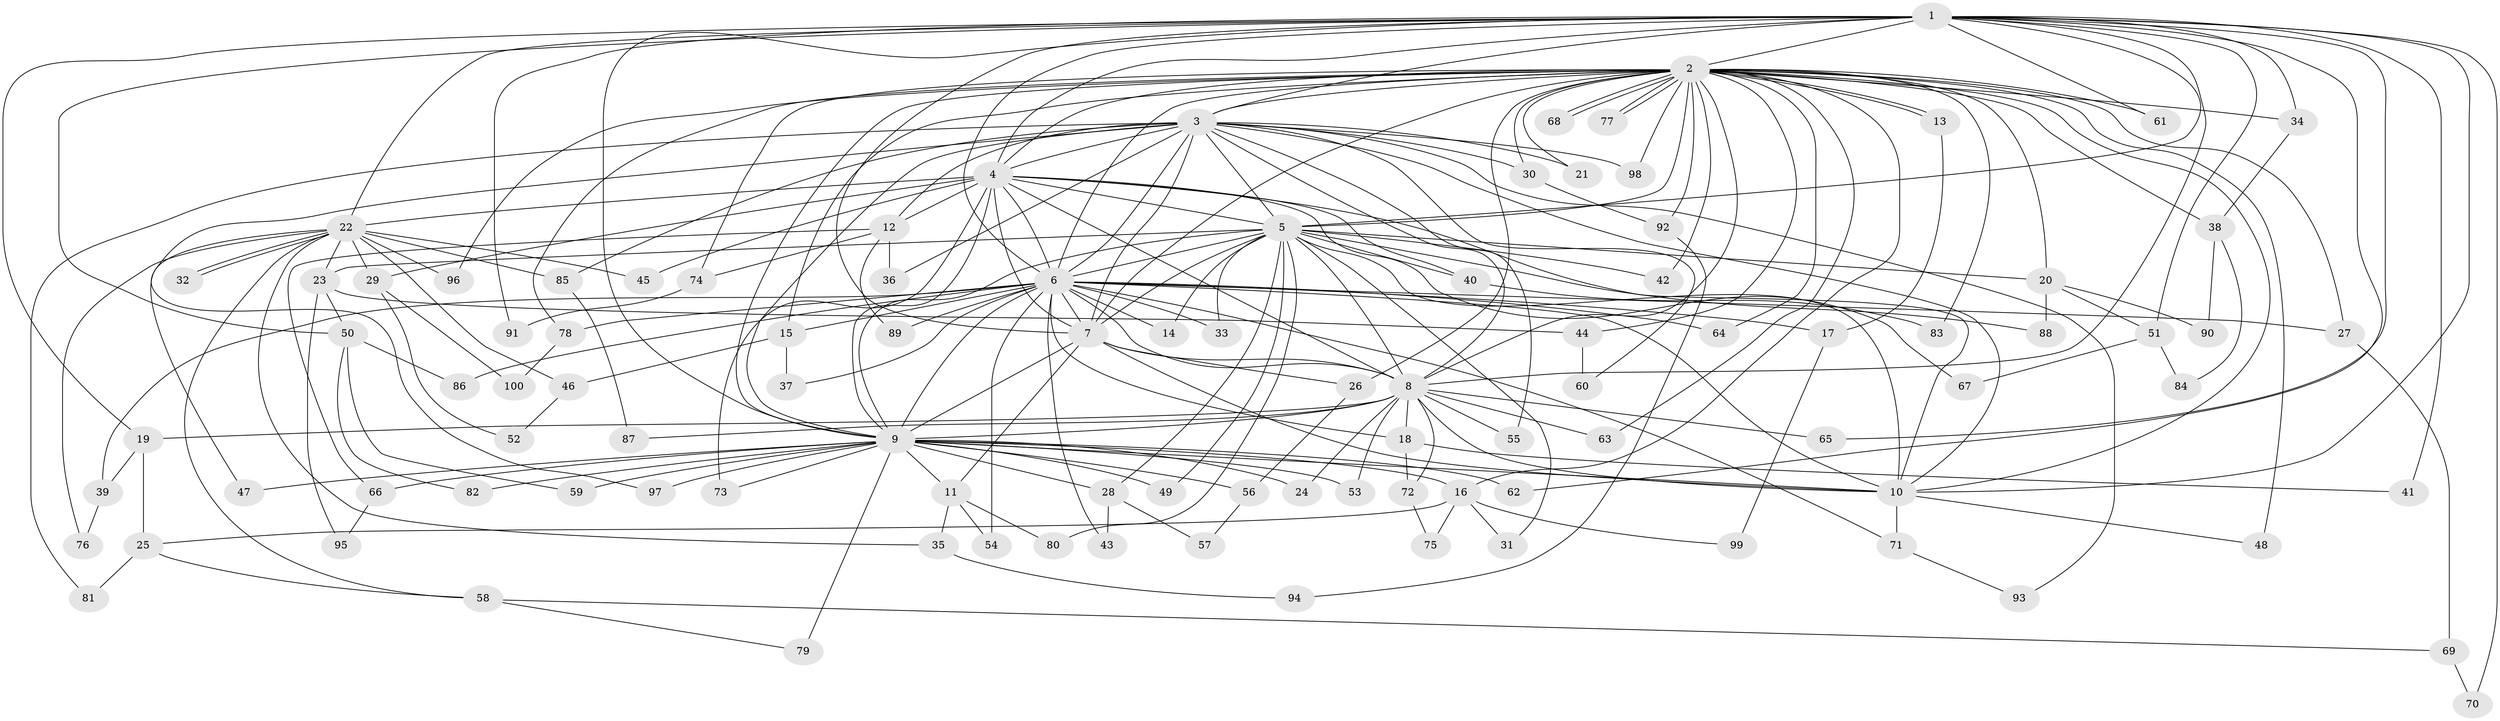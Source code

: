 // Generated by graph-tools (version 1.1) at 2025/11/02/21/25 10:11:07]
// undirected, 100 vertices, 225 edges
graph export_dot {
graph [start="1"]
  node [color=gray90,style=filled];
  1;
  2;
  3;
  4;
  5;
  6;
  7;
  8;
  9;
  10;
  11;
  12;
  13;
  14;
  15;
  16;
  17;
  18;
  19;
  20;
  21;
  22;
  23;
  24;
  25;
  26;
  27;
  28;
  29;
  30;
  31;
  32;
  33;
  34;
  35;
  36;
  37;
  38;
  39;
  40;
  41;
  42;
  43;
  44;
  45;
  46;
  47;
  48;
  49;
  50;
  51;
  52;
  53;
  54;
  55;
  56;
  57;
  58;
  59;
  60;
  61;
  62;
  63;
  64;
  65;
  66;
  67;
  68;
  69;
  70;
  71;
  72;
  73;
  74;
  75;
  76;
  77;
  78;
  79;
  80;
  81;
  82;
  83;
  84;
  85;
  86;
  87;
  88;
  89;
  90;
  91;
  92;
  93;
  94;
  95;
  96;
  97;
  98;
  99;
  100;
  1 -- 2;
  1 -- 3;
  1 -- 4;
  1 -- 5;
  1 -- 6;
  1 -- 7;
  1 -- 8;
  1 -- 9;
  1 -- 10;
  1 -- 19;
  1 -- 22;
  1 -- 34;
  1 -- 41;
  1 -- 50;
  1 -- 51;
  1 -- 61;
  1 -- 62;
  1 -- 65;
  1 -- 70;
  1 -- 91;
  2 -- 3;
  2 -- 4;
  2 -- 5;
  2 -- 6;
  2 -- 7;
  2 -- 8;
  2 -- 9;
  2 -- 10;
  2 -- 13;
  2 -- 13;
  2 -- 15;
  2 -- 16;
  2 -- 20;
  2 -- 21;
  2 -- 26;
  2 -- 27;
  2 -- 30;
  2 -- 34;
  2 -- 38;
  2 -- 42;
  2 -- 44;
  2 -- 48;
  2 -- 61;
  2 -- 63;
  2 -- 64;
  2 -- 68;
  2 -- 68;
  2 -- 74;
  2 -- 77;
  2 -- 77;
  2 -- 78;
  2 -- 83;
  2 -- 92;
  2 -- 96;
  2 -- 98;
  3 -- 4;
  3 -- 5;
  3 -- 6;
  3 -- 7;
  3 -- 8;
  3 -- 9;
  3 -- 10;
  3 -- 12;
  3 -- 21;
  3 -- 30;
  3 -- 36;
  3 -- 55;
  3 -- 60;
  3 -- 81;
  3 -- 85;
  3 -- 93;
  3 -- 97;
  3 -- 98;
  4 -- 5;
  4 -- 6;
  4 -- 7;
  4 -- 8;
  4 -- 9;
  4 -- 10;
  4 -- 12;
  4 -- 22;
  4 -- 29;
  4 -- 40;
  4 -- 45;
  4 -- 67;
  4 -- 73;
  5 -- 6;
  5 -- 7;
  5 -- 8;
  5 -- 9;
  5 -- 10;
  5 -- 14;
  5 -- 20;
  5 -- 23;
  5 -- 28;
  5 -- 31;
  5 -- 33;
  5 -- 40;
  5 -- 42;
  5 -- 49;
  5 -- 80;
  5 -- 88;
  6 -- 7;
  6 -- 8;
  6 -- 9;
  6 -- 10;
  6 -- 14;
  6 -- 15;
  6 -- 17;
  6 -- 18;
  6 -- 27;
  6 -- 33;
  6 -- 37;
  6 -- 39;
  6 -- 43;
  6 -- 54;
  6 -- 64;
  6 -- 71;
  6 -- 78;
  6 -- 86;
  6 -- 89;
  7 -- 8;
  7 -- 9;
  7 -- 10;
  7 -- 11;
  7 -- 26;
  8 -- 9;
  8 -- 10;
  8 -- 18;
  8 -- 19;
  8 -- 24;
  8 -- 53;
  8 -- 55;
  8 -- 63;
  8 -- 65;
  8 -- 72;
  8 -- 87;
  9 -- 10;
  9 -- 11;
  9 -- 16;
  9 -- 24;
  9 -- 28;
  9 -- 47;
  9 -- 49;
  9 -- 53;
  9 -- 56;
  9 -- 59;
  9 -- 62;
  9 -- 66;
  9 -- 73;
  9 -- 79;
  9 -- 82;
  9 -- 97;
  10 -- 48;
  10 -- 71;
  11 -- 35;
  11 -- 54;
  11 -- 80;
  12 -- 36;
  12 -- 66;
  12 -- 74;
  12 -- 89;
  13 -- 17;
  15 -- 37;
  15 -- 46;
  16 -- 25;
  16 -- 31;
  16 -- 75;
  16 -- 99;
  17 -- 99;
  18 -- 41;
  18 -- 72;
  19 -- 25;
  19 -- 39;
  20 -- 51;
  20 -- 88;
  20 -- 90;
  22 -- 23;
  22 -- 29;
  22 -- 32;
  22 -- 32;
  22 -- 35;
  22 -- 45;
  22 -- 46;
  22 -- 47;
  22 -- 58;
  22 -- 76;
  22 -- 85;
  22 -- 96;
  23 -- 44;
  23 -- 50;
  23 -- 95;
  25 -- 58;
  25 -- 81;
  26 -- 56;
  27 -- 69;
  28 -- 43;
  28 -- 57;
  29 -- 52;
  29 -- 100;
  30 -- 92;
  34 -- 38;
  35 -- 94;
  38 -- 84;
  38 -- 90;
  39 -- 76;
  40 -- 83;
  44 -- 60;
  46 -- 52;
  50 -- 59;
  50 -- 82;
  50 -- 86;
  51 -- 67;
  51 -- 84;
  56 -- 57;
  58 -- 69;
  58 -- 79;
  66 -- 95;
  69 -- 70;
  71 -- 93;
  72 -- 75;
  74 -- 91;
  78 -- 100;
  85 -- 87;
  92 -- 94;
}
